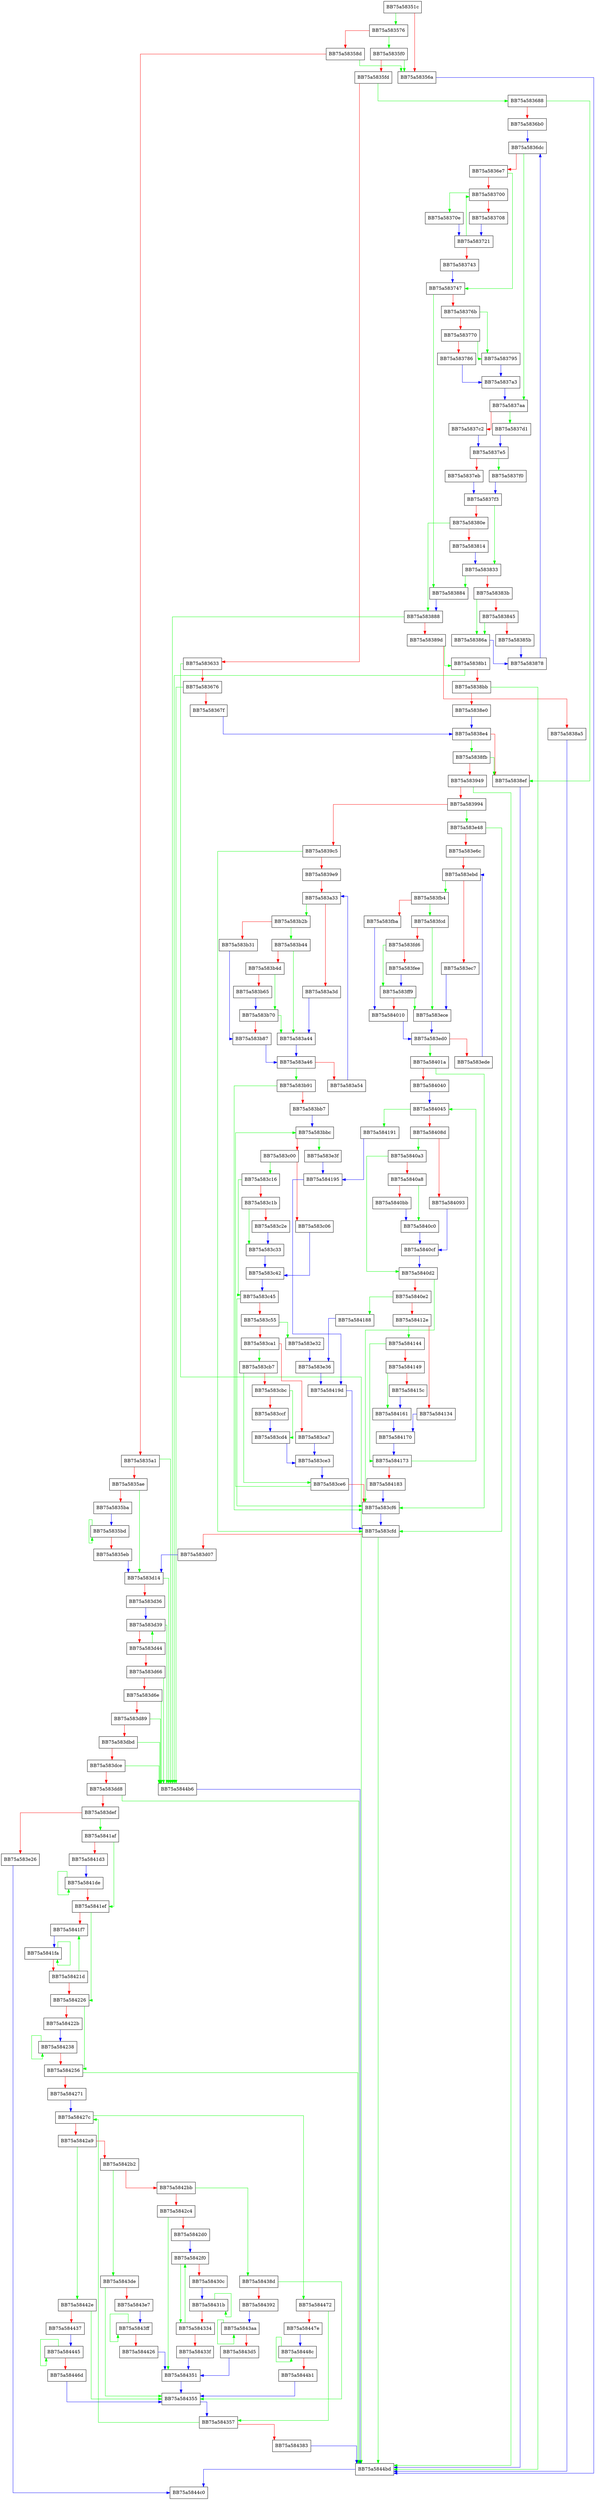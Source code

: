 digraph HUF_readDTableX1_wksp {
  node [shape="box"];
  graph [splines=ortho];
  BB75a58351c -> BB75a583576 [color="green"];
  BB75a58351c -> BB75a58356a [color="red"];
  BB75a58356a -> BB75a5844bd [color="blue"];
  BB75a583576 -> BB75a5835f0 [color="green"];
  BB75a583576 -> BB75a58358d [color="red"];
  BB75a58358d -> BB75a58356a [color="green"];
  BB75a58358d -> BB75a5835a1 [color="red"];
  BB75a5835a1 -> BB75a5844b6 [color="green"];
  BB75a5835a1 -> BB75a5835ae [color="red"];
  BB75a5835ae -> BB75a583d14 [color="green"];
  BB75a5835ae -> BB75a5835ba [color="red"];
  BB75a5835ba -> BB75a5835bd [color="blue"];
  BB75a5835bd -> BB75a5835bd [color="green"];
  BB75a5835bd -> BB75a5835eb [color="red"];
  BB75a5835eb -> BB75a583d14 [color="blue"];
  BB75a5835f0 -> BB75a58356a [color="green"];
  BB75a5835f0 -> BB75a5835fd [color="red"];
  BB75a5835fd -> BB75a583688 [color="green"];
  BB75a5835fd -> BB75a583633 [color="red"];
  BB75a583633 -> BB75a5844bd [color="green"];
  BB75a583633 -> BB75a583676 [color="red"];
  BB75a583676 -> BB75a5844b6 [color="green"];
  BB75a583676 -> BB75a58367f [color="red"];
  BB75a58367f -> BB75a5838e4 [color="blue"];
  BB75a583688 -> BB75a5838ef [color="green"];
  BB75a583688 -> BB75a5836b0 [color="red"];
  BB75a5836b0 -> BB75a5836dc [color="blue"];
  BB75a5836dc -> BB75a5837aa [color="green"];
  BB75a5836dc -> BB75a5836e7 [color="red"];
  BB75a5836e7 -> BB75a583747 [color="green"];
  BB75a5836e7 -> BB75a583700 [color="red"];
  BB75a583700 -> BB75a58370e [color="green"];
  BB75a583700 -> BB75a583708 [color="red"];
  BB75a583708 -> BB75a583721 [color="blue"];
  BB75a58370e -> BB75a583721 [color="blue"];
  BB75a583721 -> BB75a583700 [color="green"];
  BB75a583721 -> BB75a583743 [color="red"];
  BB75a583743 -> BB75a583747 [color="blue"];
  BB75a583747 -> BB75a583884 [color="green"];
  BB75a583747 -> BB75a58376b [color="red"];
  BB75a58376b -> BB75a583795 [color="green"];
  BB75a58376b -> BB75a583770 [color="red"];
  BB75a583770 -> BB75a583795 [color="green"];
  BB75a583770 -> BB75a583786 [color="red"];
  BB75a583786 -> BB75a5837a3 [color="blue"];
  BB75a583795 -> BB75a5837a3 [color="blue"];
  BB75a5837a3 -> BB75a5837aa [color="blue"];
  BB75a5837aa -> BB75a5837d1 [color="green"];
  BB75a5837aa -> BB75a5837c2 [color="red"];
  BB75a5837c2 -> BB75a5837e5 [color="blue"];
  BB75a5837d1 -> BB75a5837e5 [color="blue"];
  BB75a5837e5 -> BB75a5837f0 [color="green"];
  BB75a5837e5 -> BB75a5837eb [color="red"];
  BB75a5837eb -> BB75a5837f3 [color="blue"];
  BB75a5837f0 -> BB75a5837f3 [color="blue"];
  BB75a5837f3 -> BB75a583833 [color="green"];
  BB75a5837f3 -> BB75a58380e [color="red"];
  BB75a58380e -> BB75a583888 [color="green"];
  BB75a58380e -> BB75a583814 [color="red"];
  BB75a583814 -> BB75a583833 [color="blue"];
  BB75a583833 -> BB75a583884 [color="green"];
  BB75a583833 -> BB75a58383b [color="red"];
  BB75a58383b -> BB75a58386a [color="green"];
  BB75a58383b -> BB75a583845 [color="red"];
  BB75a583845 -> BB75a58386a [color="green"];
  BB75a583845 -> BB75a58385b [color="red"];
  BB75a58385b -> BB75a583878 [color="blue"];
  BB75a58386a -> BB75a583878 [color="blue"];
  BB75a583878 -> BB75a5836dc [color="blue"];
  BB75a583884 -> BB75a583888 [color="blue"];
  BB75a583888 -> BB75a5844b6 [color="green"];
  BB75a583888 -> BB75a58389d [color="red"];
  BB75a58389d -> BB75a5838b1 [color="green"];
  BB75a58389d -> BB75a5838a5 [color="red"];
  BB75a5838a5 -> BB75a5844bd [color="blue"];
  BB75a5838b1 -> BB75a5844b6 [color="green"];
  BB75a5838b1 -> BB75a5838bb [color="red"];
  BB75a5838bb -> BB75a5844bd [color="green"];
  BB75a5838bb -> BB75a5838e0 [color="red"];
  BB75a5838e0 -> BB75a5838e4 [color="blue"];
  BB75a5838e4 -> BB75a5838fb [color="green"];
  BB75a5838e4 -> BB75a5838ef [color="red"];
  BB75a5838ef -> BB75a5844bd [color="blue"];
  BB75a5838fb -> BB75a5838ef [color="green"];
  BB75a5838fb -> BB75a583949 [color="red"];
  BB75a583949 -> BB75a5844bd [color="green"];
  BB75a583949 -> BB75a583994 [color="red"];
  BB75a583994 -> BB75a583e48 [color="green"];
  BB75a583994 -> BB75a5839c5 [color="red"];
  BB75a5839c5 -> BB75a583cfd [color="green"];
  BB75a5839c5 -> BB75a5839e9 [color="red"];
  BB75a5839e9 -> BB75a583a33 [color="red"];
  BB75a583a33 -> BB75a583b2b [color="green"];
  BB75a583a33 -> BB75a583a3d [color="red"];
  BB75a583a3d -> BB75a583a44 [color="blue"];
  BB75a583a44 -> BB75a583a46 [color="blue"];
  BB75a583a46 -> BB75a583b91 [color="green"];
  BB75a583a46 -> BB75a583a54 [color="red"];
  BB75a583a54 -> BB75a583a33 [color="blue"];
  BB75a583b2b -> BB75a583b44 [color="green"];
  BB75a583b2b -> BB75a583b31 [color="red"];
  BB75a583b31 -> BB75a583b87 [color="blue"];
  BB75a583b44 -> BB75a583a44 [color="green"];
  BB75a583b44 -> BB75a583b4d [color="red"];
  BB75a583b4d -> BB75a583b70 [color="green"];
  BB75a583b4d -> BB75a583b65 [color="red"];
  BB75a583b65 -> BB75a583b70 [color="blue"];
  BB75a583b70 -> BB75a583a44 [color="green"];
  BB75a583b70 -> BB75a583b87 [color="red"];
  BB75a583b87 -> BB75a583a46 [color="blue"];
  BB75a583b91 -> BB75a583cf6 [color="green"];
  BB75a583b91 -> BB75a583bb7 [color="red"];
  BB75a583bb7 -> BB75a583bbc [color="blue"];
  BB75a583bbc -> BB75a583e3f [color="green"];
  BB75a583bbc -> BB75a583c00 [color="red"];
  BB75a583c00 -> BB75a583c16 [color="green"];
  BB75a583c00 -> BB75a583c06 [color="red"];
  BB75a583c06 -> BB75a583c42 [color="blue"];
  BB75a583c16 -> BB75a583c45 [color="green"];
  BB75a583c16 -> BB75a583c1b [color="red"];
  BB75a583c1b -> BB75a583c33 [color="green"];
  BB75a583c1b -> BB75a583c2e [color="red"];
  BB75a583c2e -> BB75a583c33 [color="blue"];
  BB75a583c33 -> BB75a583c42 [color="blue"];
  BB75a583c42 -> BB75a583c45 [color="blue"];
  BB75a583c45 -> BB75a583cf6 [color="green"];
  BB75a583c45 -> BB75a583c55 [color="red"];
  BB75a583c55 -> BB75a583e32 [color="green"];
  BB75a583c55 -> BB75a583ca1 [color="red"];
  BB75a583ca1 -> BB75a583cb7 [color="green"];
  BB75a583ca1 -> BB75a583ca7 [color="red"];
  BB75a583ca7 -> BB75a583ce3 [color="blue"];
  BB75a583cb7 -> BB75a583ce6 [color="green"];
  BB75a583cb7 -> BB75a583cbc [color="red"];
  BB75a583cbc -> BB75a583cd4 [color="green"];
  BB75a583cbc -> BB75a583ccf [color="red"];
  BB75a583ccf -> BB75a583cd4 [color="blue"];
  BB75a583cd4 -> BB75a583ce3 [color="blue"];
  BB75a583ce3 -> BB75a583ce6 [color="blue"];
  BB75a583ce6 -> BB75a583bbc [color="green"];
  BB75a583ce6 -> BB75a583cf6 [color="red"];
  BB75a583cf6 -> BB75a583cfd [color="blue"];
  BB75a583cfd -> BB75a5844bd [color="green"];
  BB75a583cfd -> BB75a583d07 [color="red"];
  BB75a583d07 -> BB75a583d14 [color="blue"];
  BB75a583d14 -> BB75a5844b6 [color="green"];
  BB75a583d14 -> BB75a583d36 [color="red"];
  BB75a583d36 -> BB75a583d39 [color="blue"];
  BB75a583d39 -> BB75a5844b6 [color="green"];
  BB75a583d39 -> BB75a583d44 [color="red"];
  BB75a583d44 -> BB75a583d39 [color="green"];
  BB75a583d44 -> BB75a583d66 [color="red"];
  BB75a583d66 -> BB75a5844b6 [color="green"];
  BB75a583d66 -> BB75a583d6e [color="red"];
  BB75a583d6e -> BB75a5844b6 [color="green"];
  BB75a583d6e -> BB75a583d89 [color="red"];
  BB75a583d89 -> BB75a5844b6 [color="green"];
  BB75a583d89 -> BB75a583dbd [color="red"];
  BB75a583dbd -> BB75a5844b6 [color="green"];
  BB75a583dbd -> BB75a583dce [color="red"];
  BB75a583dce -> BB75a5844b6 [color="green"];
  BB75a583dce -> BB75a583dd8 [color="red"];
  BB75a583dd8 -> BB75a5844bd [color="green"];
  BB75a583dd8 -> BB75a583def [color="red"];
  BB75a583def -> BB75a5841af [color="green"];
  BB75a583def -> BB75a583e26 [color="red"];
  BB75a583e26 -> BB75a5844c0 [color="blue"];
  BB75a583e32 -> BB75a583e36 [color="blue"];
  BB75a583e36 -> BB75a58419d [color="blue"];
  BB75a583e3f -> BB75a584195 [color="blue"];
  BB75a583e48 -> BB75a583cfd [color="green"];
  BB75a583e48 -> BB75a583e6c [color="red"];
  BB75a583e6c -> BB75a583ebd [color="red"];
  BB75a583ebd -> BB75a583fb4 [color="green"];
  BB75a583ebd -> BB75a583ec7 [color="red"];
  BB75a583ec7 -> BB75a583ece [color="blue"];
  BB75a583ece -> BB75a583ed0 [color="blue"];
  BB75a583ed0 -> BB75a58401a [color="green"];
  BB75a583ed0 -> BB75a583ede [color="red"];
  BB75a583ede -> BB75a583ebd [color="blue"];
  BB75a583fb4 -> BB75a583fcd [color="green"];
  BB75a583fb4 -> BB75a583fba [color="red"];
  BB75a583fba -> BB75a584010 [color="blue"];
  BB75a583fcd -> BB75a583ece [color="green"];
  BB75a583fcd -> BB75a583fd6 [color="red"];
  BB75a583fd6 -> BB75a583ff9 [color="green"];
  BB75a583fd6 -> BB75a583fee [color="red"];
  BB75a583fee -> BB75a583ff9 [color="blue"];
  BB75a583ff9 -> BB75a583ece [color="green"];
  BB75a583ff9 -> BB75a584010 [color="red"];
  BB75a584010 -> BB75a583ed0 [color="blue"];
  BB75a58401a -> BB75a583cf6 [color="green"];
  BB75a58401a -> BB75a584040 [color="red"];
  BB75a584040 -> BB75a584045 [color="blue"];
  BB75a584045 -> BB75a584191 [color="green"];
  BB75a584045 -> BB75a58408d [color="red"];
  BB75a58408d -> BB75a5840a3 [color="green"];
  BB75a58408d -> BB75a584093 [color="red"];
  BB75a584093 -> BB75a5840cf [color="blue"];
  BB75a5840a3 -> BB75a5840d2 [color="green"];
  BB75a5840a3 -> BB75a5840a8 [color="red"];
  BB75a5840a8 -> BB75a5840c0 [color="green"];
  BB75a5840a8 -> BB75a5840bb [color="red"];
  BB75a5840bb -> BB75a5840c0 [color="blue"];
  BB75a5840c0 -> BB75a5840cf [color="blue"];
  BB75a5840cf -> BB75a5840d2 [color="blue"];
  BB75a5840d2 -> BB75a583cf6 [color="green"];
  BB75a5840d2 -> BB75a5840e2 [color="red"];
  BB75a5840e2 -> BB75a584188 [color="green"];
  BB75a5840e2 -> BB75a58412e [color="red"];
  BB75a58412e -> BB75a584144 [color="green"];
  BB75a58412e -> BB75a584134 [color="red"];
  BB75a584134 -> BB75a584170 [color="blue"];
  BB75a584144 -> BB75a584173 [color="green"];
  BB75a584144 -> BB75a584149 [color="red"];
  BB75a584149 -> BB75a584161 [color="green"];
  BB75a584149 -> BB75a58415c [color="red"];
  BB75a58415c -> BB75a584161 [color="blue"];
  BB75a584161 -> BB75a584170 [color="blue"];
  BB75a584170 -> BB75a584173 [color="blue"];
  BB75a584173 -> BB75a584045 [color="green"];
  BB75a584173 -> BB75a584183 [color="red"];
  BB75a584183 -> BB75a583cf6 [color="blue"];
  BB75a584188 -> BB75a583e36 [color="blue"];
  BB75a584191 -> BB75a584195 [color="blue"];
  BB75a584195 -> BB75a58419d [color="blue"];
  BB75a58419d -> BB75a583cfd [color="blue"];
  BB75a5841af -> BB75a5841ef [color="green"];
  BB75a5841af -> BB75a5841d3 [color="red"];
  BB75a5841d3 -> BB75a5841de [color="blue"];
  BB75a5841de -> BB75a5841de [color="green"];
  BB75a5841de -> BB75a5841ef [color="red"];
  BB75a5841ef -> BB75a584226 [color="green"];
  BB75a5841ef -> BB75a5841f7 [color="red"];
  BB75a5841f7 -> BB75a5841fa [color="blue"];
  BB75a5841fa -> BB75a5841fa [color="green"];
  BB75a5841fa -> BB75a58421d [color="red"];
  BB75a58421d -> BB75a5841f7 [color="green"];
  BB75a58421d -> BB75a584226 [color="red"];
  BB75a584226 -> BB75a584256 [color="green"];
  BB75a584226 -> BB75a58422b [color="red"];
  BB75a58422b -> BB75a584238 [color="blue"];
  BB75a584238 -> BB75a584238 [color="green"];
  BB75a584238 -> BB75a584256 [color="red"];
  BB75a584256 -> BB75a5844bd [color="green"];
  BB75a584256 -> BB75a584271 [color="red"];
  BB75a584271 -> BB75a58427c [color="blue"];
  BB75a58427c -> BB75a584472 [color="green"];
  BB75a58427c -> BB75a5842a9 [color="red"];
  BB75a5842a9 -> BB75a58442e [color="green"];
  BB75a5842a9 -> BB75a5842b2 [color="red"];
  BB75a5842b2 -> BB75a5843de [color="green"];
  BB75a5842b2 -> BB75a5842bb [color="red"];
  BB75a5842bb -> BB75a58438d [color="green"];
  BB75a5842bb -> BB75a5842c4 [color="red"];
  BB75a5842c4 -> BB75a584351 [color="green"];
  BB75a5842c4 -> BB75a5842d0 [color="red"];
  BB75a5842d0 -> BB75a5842f0 [color="blue"];
  BB75a5842f0 -> BB75a584334 [color="green"];
  BB75a5842f0 -> BB75a58430c [color="red"];
  BB75a58430c -> BB75a58431b [color="blue"];
  BB75a58431b -> BB75a58431b [color="green"];
  BB75a58431b -> BB75a584334 [color="red"];
  BB75a584334 -> BB75a5842f0 [color="green"];
  BB75a584334 -> BB75a58433f [color="red"];
  BB75a58433f -> BB75a584351 [color="blue"];
  BB75a584351 -> BB75a584355 [color="blue"];
  BB75a584355 -> BB75a584357 [color="blue"];
  BB75a584357 -> BB75a58427c [color="green"];
  BB75a584357 -> BB75a584383 [color="red"];
  BB75a584383 -> BB75a5844bd [color="blue"];
  BB75a58438d -> BB75a584355 [color="green"];
  BB75a58438d -> BB75a584392 [color="red"];
  BB75a584392 -> BB75a5843aa [color="blue"];
  BB75a5843aa -> BB75a5843aa [color="green"];
  BB75a5843aa -> BB75a5843d5 [color="red"];
  BB75a5843d5 -> BB75a584351 [color="blue"];
  BB75a5843de -> BB75a584355 [color="green"];
  BB75a5843de -> BB75a5843e7 [color="red"];
  BB75a5843e7 -> BB75a5843ff [color="blue"];
  BB75a5843ff -> BB75a5843ff [color="green"];
  BB75a5843ff -> BB75a584426 [color="red"];
  BB75a584426 -> BB75a584351 [color="blue"];
  BB75a58442e -> BB75a584355 [color="green"];
  BB75a58442e -> BB75a584437 [color="red"];
  BB75a584437 -> BB75a584445 [color="blue"];
  BB75a584445 -> BB75a584445 [color="green"];
  BB75a584445 -> BB75a58446d [color="red"];
  BB75a58446d -> BB75a584355 [color="blue"];
  BB75a584472 -> BB75a584357 [color="green"];
  BB75a584472 -> BB75a58447e [color="red"];
  BB75a58447e -> BB75a58448c [color="blue"];
  BB75a58448c -> BB75a58448c [color="green"];
  BB75a58448c -> BB75a5844b1 [color="red"];
  BB75a5844b1 -> BB75a584355 [color="blue"];
  BB75a5844b6 -> BB75a5844bd [color="blue"];
  BB75a5844bd -> BB75a5844c0 [color="blue"];
}